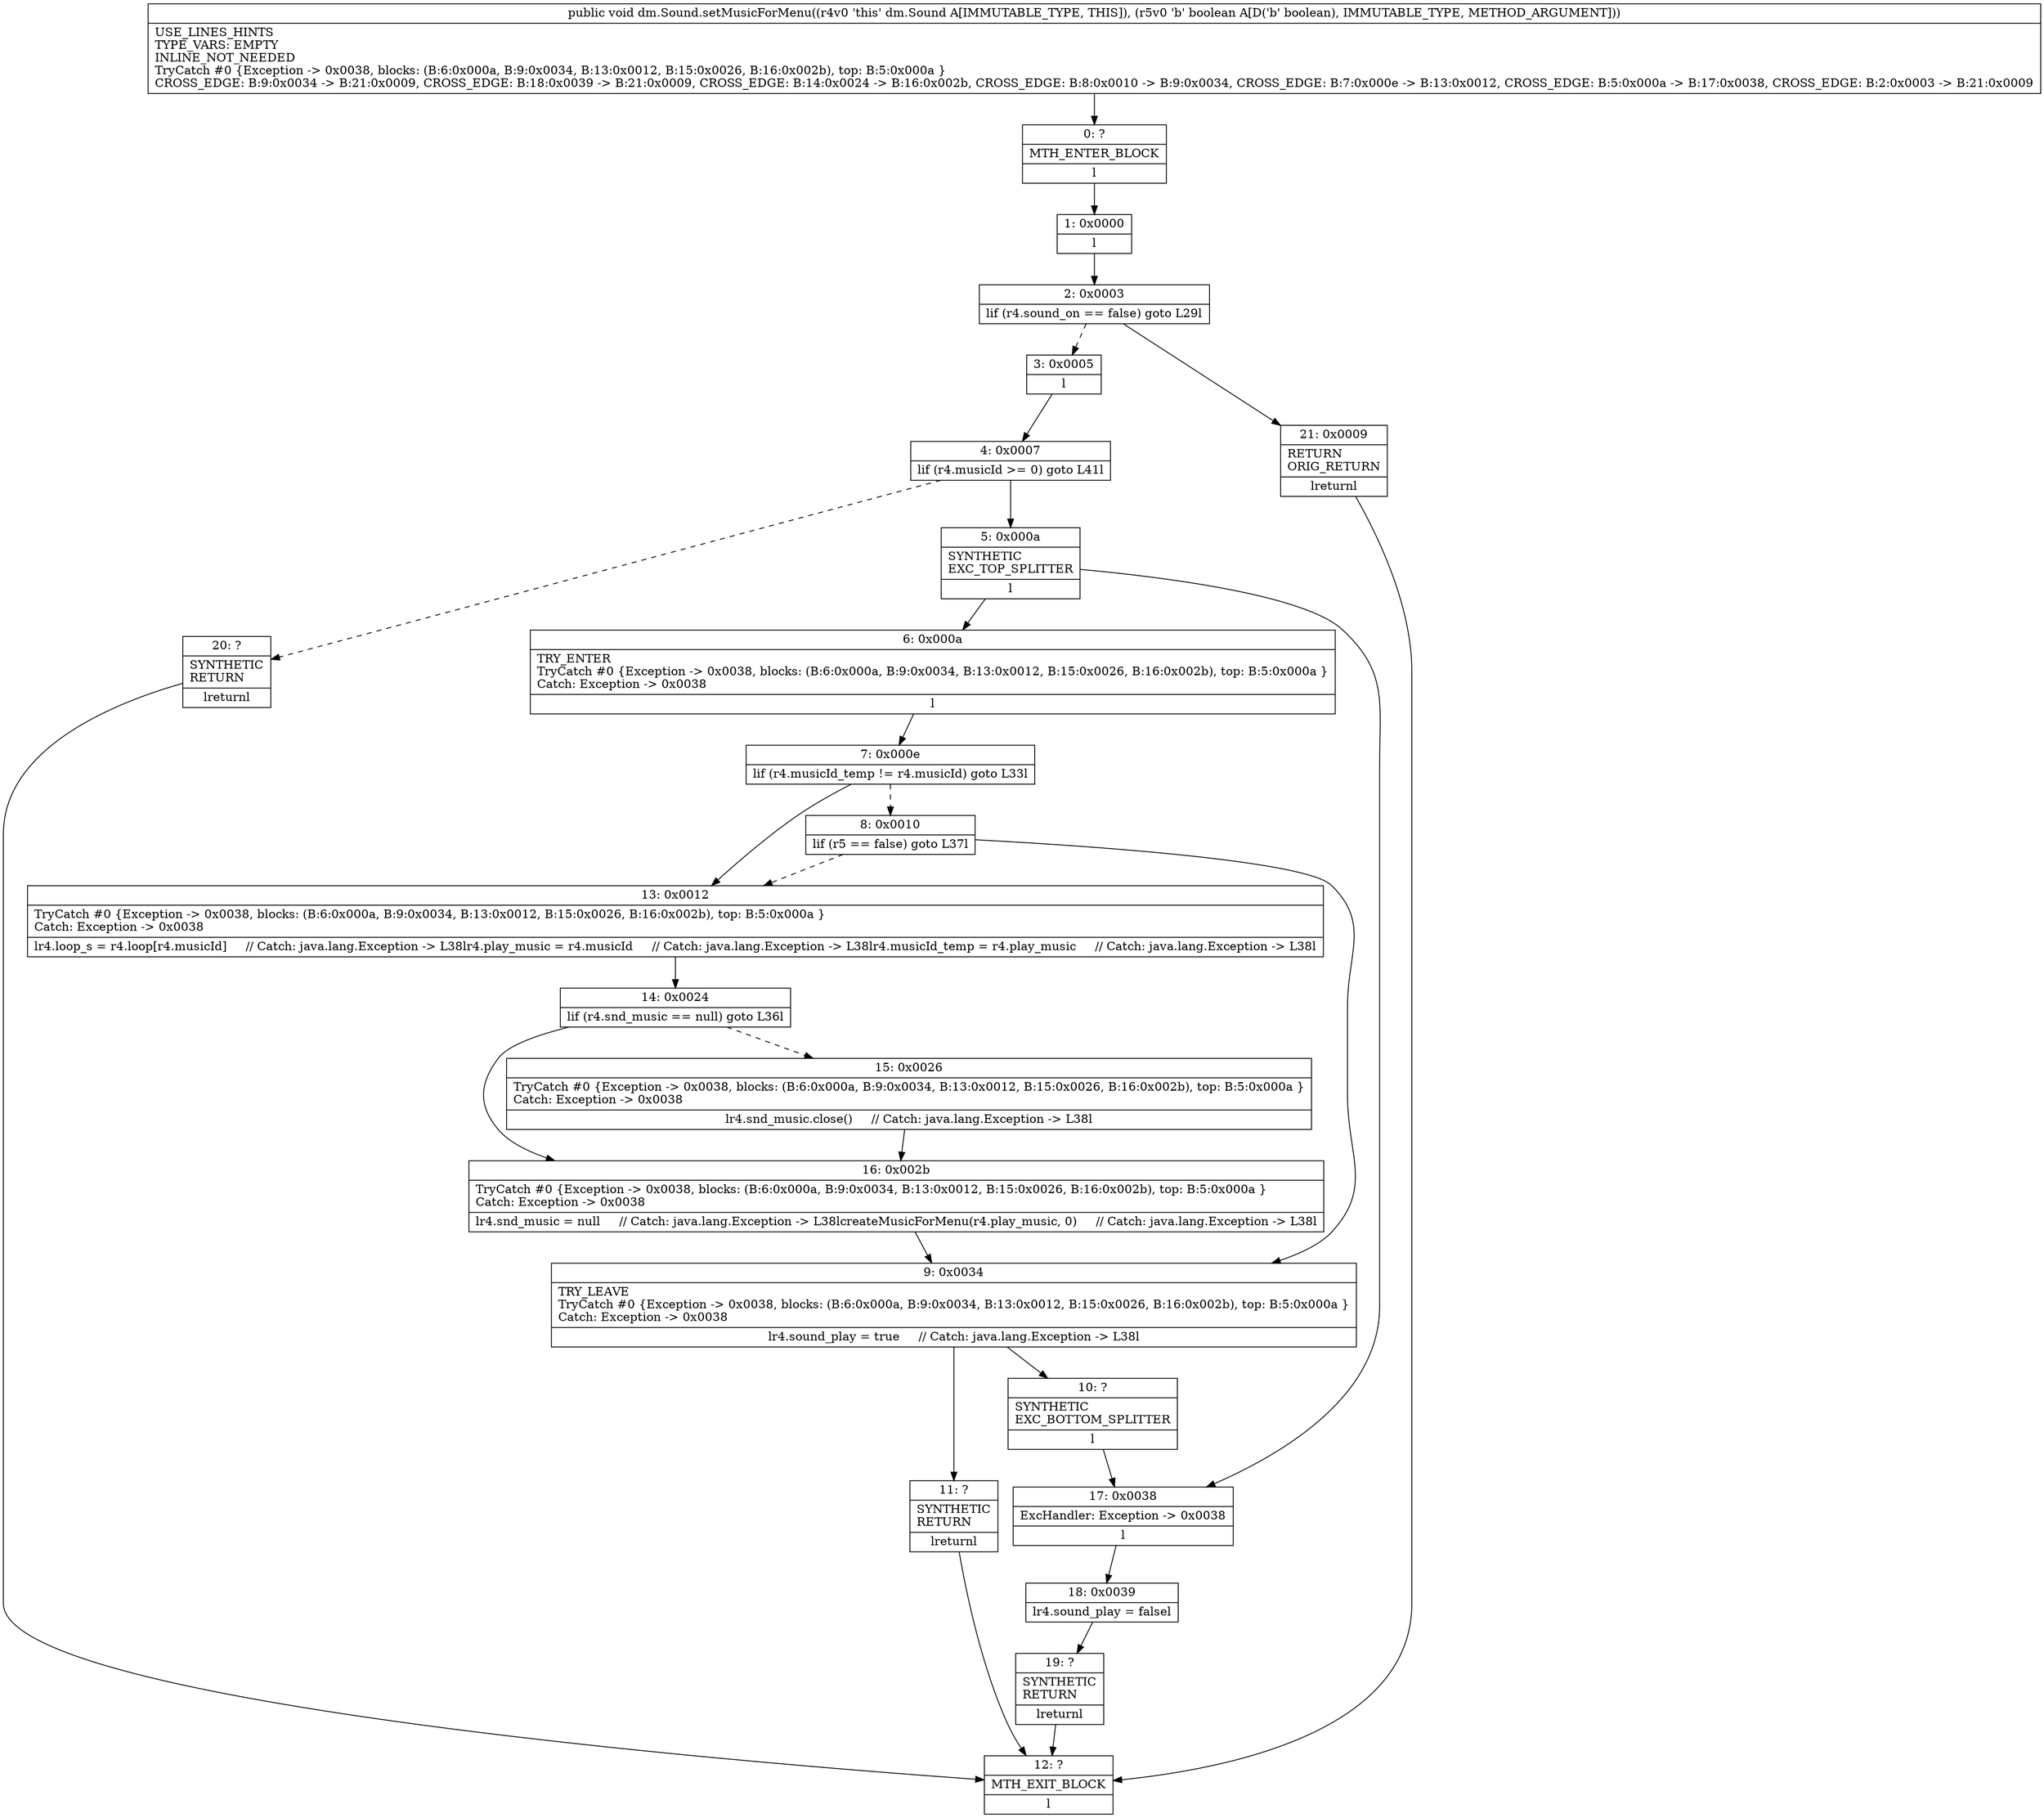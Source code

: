 digraph "CFG fordm.Sound.setMusicForMenu(Z)V" {
Node_0 [shape=record,label="{0\:\ ?|MTH_ENTER_BLOCK\l|l}"];
Node_1 [shape=record,label="{1\:\ 0x0000|l}"];
Node_2 [shape=record,label="{2\:\ 0x0003|lif (r4.sound_on == false) goto L29l}"];
Node_3 [shape=record,label="{3\:\ 0x0005|l}"];
Node_4 [shape=record,label="{4\:\ 0x0007|lif (r4.musicId \>= 0) goto L41l}"];
Node_5 [shape=record,label="{5\:\ 0x000a|SYNTHETIC\lEXC_TOP_SPLITTER\l|l}"];
Node_6 [shape=record,label="{6\:\ 0x000a|TRY_ENTER\lTryCatch #0 \{Exception \-\> 0x0038, blocks: (B:6:0x000a, B:9:0x0034, B:13:0x0012, B:15:0x0026, B:16:0x002b), top: B:5:0x000a \}\lCatch: Exception \-\> 0x0038\l|l}"];
Node_7 [shape=record,label="{7\:\ 0x000e|lif (r4.musicId_temp != r4.musicId) goto L33l}"];
Node_8 [shape=record,label="{8\:\ 0x0010|lif (r5 == false) goto L37l}"];
Node_9 [shape=record,label="{9\:\ 0x0034|TRY_LEAVE\lTryCatch #0 \{Exception \-\> 0x0038, blocks: (B:6:0x000a, B:9:0x0034, B:13:0x0012, B:15:0x0026, B:16:0x002b), top: B:5:0x000a \}\lCatch: Exception \-\> 0x0038\l|lr4.sound_play = true     \/\/ Catch: java.lang.Exception \-\> L38l}"];
Node_10 [shape=record,label="{10\:\ ?|SYNTHETIC\lEXC_BOTTOM_SPLITTER\l|l}"];
Node_11 [shape=record,label="{11\:\ ?|SYNTHETIC\lRETURN\l|lreturnl}"];
Node_12 [shape=record,label="{12\:\ ?|MTH_EXIT_BLOCK\l|l}"];
Node_13 [shape=record,label="{13\:\ 0x0012|TryCatch #0 \{Exception \-\> 0x0038, blocks: (B:6:0x000a, B:9:0x0034, B:13:0x0012, B:15:0x0026, B:16:0x002b), top: B:5:0x000a \}\lCatch: Exception \-\> 0x0038\l|lr4.loop_s = r4.loop[r4.musicId]     \/\/ Catch: java.lang.Exception \-\> L38lr4.play_music = r4.musicId     \/\/ Catch: java.lang.Exception \-\> L38lr4.musicId_temp = r4.play_music     \/\/ Catch: java.lang.Exception \-\> L38l}"];
Node_14 [shape=record,label="{14\:\ 0x0024|lif (r4.snd_music == null) goto L36l}"];
Node_15 [shape=record,label="{15\:\ 0x0026|TryCatch #0 \{Exception \-\> 0x0038, blocks: (B:6:0x000a, B:9:0x0034, B:13:0x0012, B:15:0x0026, B:16:0x002b), top: B:5:0x000a \}\lCatch: Exception \-\> 0x0038\l|lr4.snd_music.close()     \/\/ Catch: java.lang.Exception \-\> L38l}"];
Node_16 [shape=record,label="{16\:\ 0x002b|TryCatch #0 \{Exception \-\> 0x0038, blocks: (B:6:0x000a, B:9:0x0034, B:13:0x0012, B:15:0x0026, B:16:0x002b), top: B:5:0x000a \}\lCatch: Exception \-\> 0x0038\l|lr4.snd_music = null     \/\/ Catch: java.lang.Exception \-\> L38lcreateMusicForMenu(r4.play_music, 0)     \/\/ Catch: java.lang.Exception \-\> L38l}"];
Node_17 [shape=record,label="{17\:\ 0x0038|ExcHandler: Exception \-\> 0x0038\l|l}"];
Node_18 [shape=record,label="{18\:\ 0x0039|lr4.sound_play = falsel}"];
Node_19 [shape=record,label="{19\:\ ?|SYNTHETIC\lRETURN\l|lreturnl}"];
Node_20 [shape=record,label="{20\:\ ?|SYNTHETIC\lRETURN\l|lreturnl}"];
Node_21 [shape=record,label="{21\:\ 0x0009|RETURN\lORIG_RETURN\l|lreturnl}"];
MethodNode[shape=record,label="{public void dm.Sound.setMusicForMenu((r4v0 'this' dm.Sound A[IMMUTABLE_TYPE, THIS]), (r5v0 'b' boolean A[D('b' boolean), IMMUTABLE_TYPE, METHOD_ARGUMENT]))  | USE_LINES_HINTS\lTYPE_VARS: EMPTY\lINLINE_NOT_NEEDED\lTryCatch #0 \{Exception \-\> 0x0038, blocks: (B:6:0x000a, B:9:0x0034, B:13:0x0012, B:15:0x0026, B:16:0x002b), top: B:5:0x000a \}\lCROSS_EDGE: B:9:0x0034 \-\> B:21:0x0009, CROSS_EDGE: B:18:0x0039 \-\> B:21:0x0009, CROSS_EDGE: B:14:0x0024 \-\> B:16:0x002b, CROSS_EDGE: B:8:0x0010 \-\> B:9:0x0034, CROSS_EDGE: B:7:0x000e \-\> B:13:0x0012, CROSS_EDGE: B:5:0x000a \-\> B:17:0x0038, CROSS_EDGE: B:2:0x0003 \-\> B:21:0x0009\l}"];
MethodNode -> Node_0;
Node_0 -> Node_1;
Node_1 -> Node_2;
Node_2 -> Node_3[style=dashed];
Node_2 -> Node_21;
Node_3 -> Node_4;
Node_4 -> Node_5;
Node_4 -> Node_20[style=dashed];
Node_5 -> Node_6;
Node_5 -> Node_17;
Node_6 -> Node_7;
Node_7 -> Node_8[style=dashed];
Node_7 -> Node_13;
Node_8 -> Node_13[style=dashed];
Node_8 -> Node_9;
Node_9 -> Node_10;
Node_9 -> Node_11;
Node_10 -> Node_17;
Node_11 -> Node_12;
Node_13 -> Node_14;
Node_14 -> Node_15[style=dashed];
Node_14 -> Node_16;
Node_15 -> Node_16;
Node_16 -> Node_9;
Node_17 -> Node_18;
Node_18 -> Node_19;
Node_19 -> Node_12;
Node_20 -> Node_12;
Node_21 -> Node_12;
}

